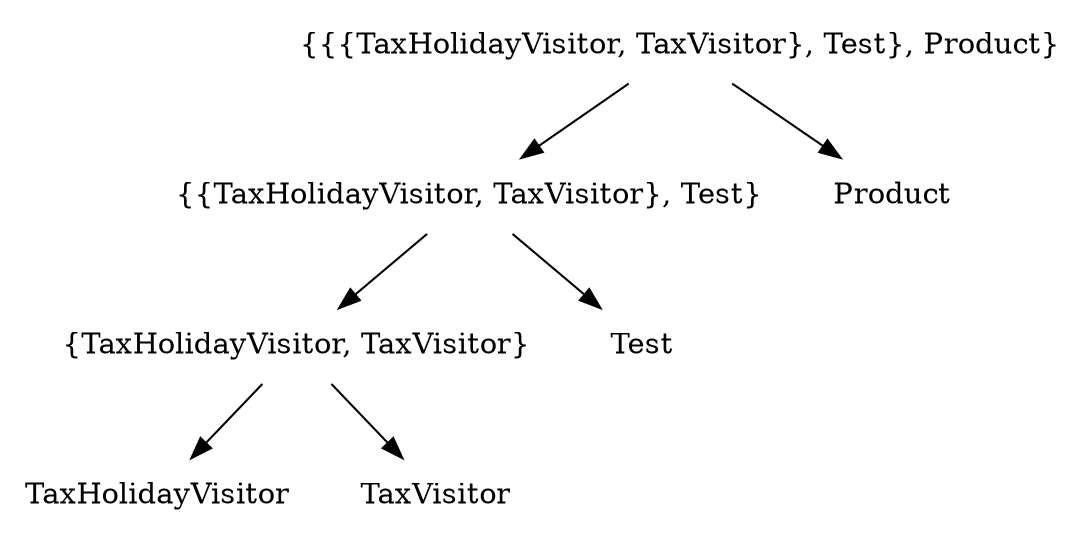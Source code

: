 digraph HierarchicalClustering {
  rankdir=TB;
  node [shape=plaintext];
  "{TaxHolidayVisitor, TaxVisitor}" -> "TaxHolidayVisitor";
  "{TaxHolidayVisitor, TaxVisitor}" -> "TaxVisitor";
  "{{TaxHolidayVisitor, TaxVisitor}, Test}" -> "{TaxHolidayVisitor, TaxVisitor}";
  "{{TaxHolidayVisitor, TaxVisitor}, Test}" -> "Test";
  "{{{TaxHolidayVisitor, TaxVisitor}, Test}, Product}" -> "{{TaxHolidayVisitor, TaxVisitor}, Test}";
  "{{{TaxHolidayVisitor, TaxVisitor}, Test}, Product}" -> "Product";
}
